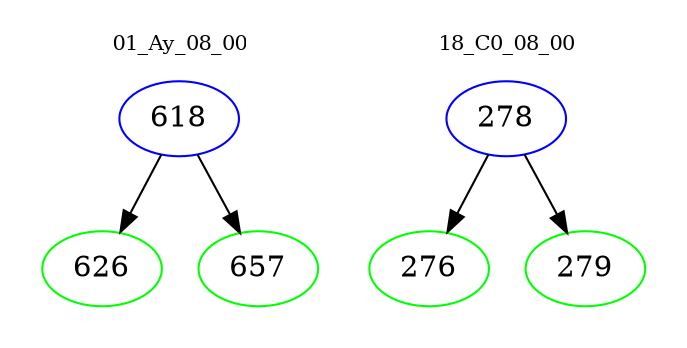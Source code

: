 digraph{
subgraph cluster_0 {
color = white
label = "01_Ay_08_00";
fontsize=10;
T0_618 [label="618", color="blue"]
T0_618 -> T0_626 [color="black"]
T0_626 [label="626", color="green"]
T0_618 -> T0_657 [color="black"]
T0_657 [label="657", color="green"]
}
subgraph cluster_1 {
color = white
label = "18_C0_08_00";
fontsize=10;
T1_278 [label="278", color="blue"]
T1_278 -> T1_276 [color="black"]
T1_276 [label="276", color="green"]
T1_278 -> T1_279 [color="black"]
T1_279 [label="279", color="green"]
}
}
